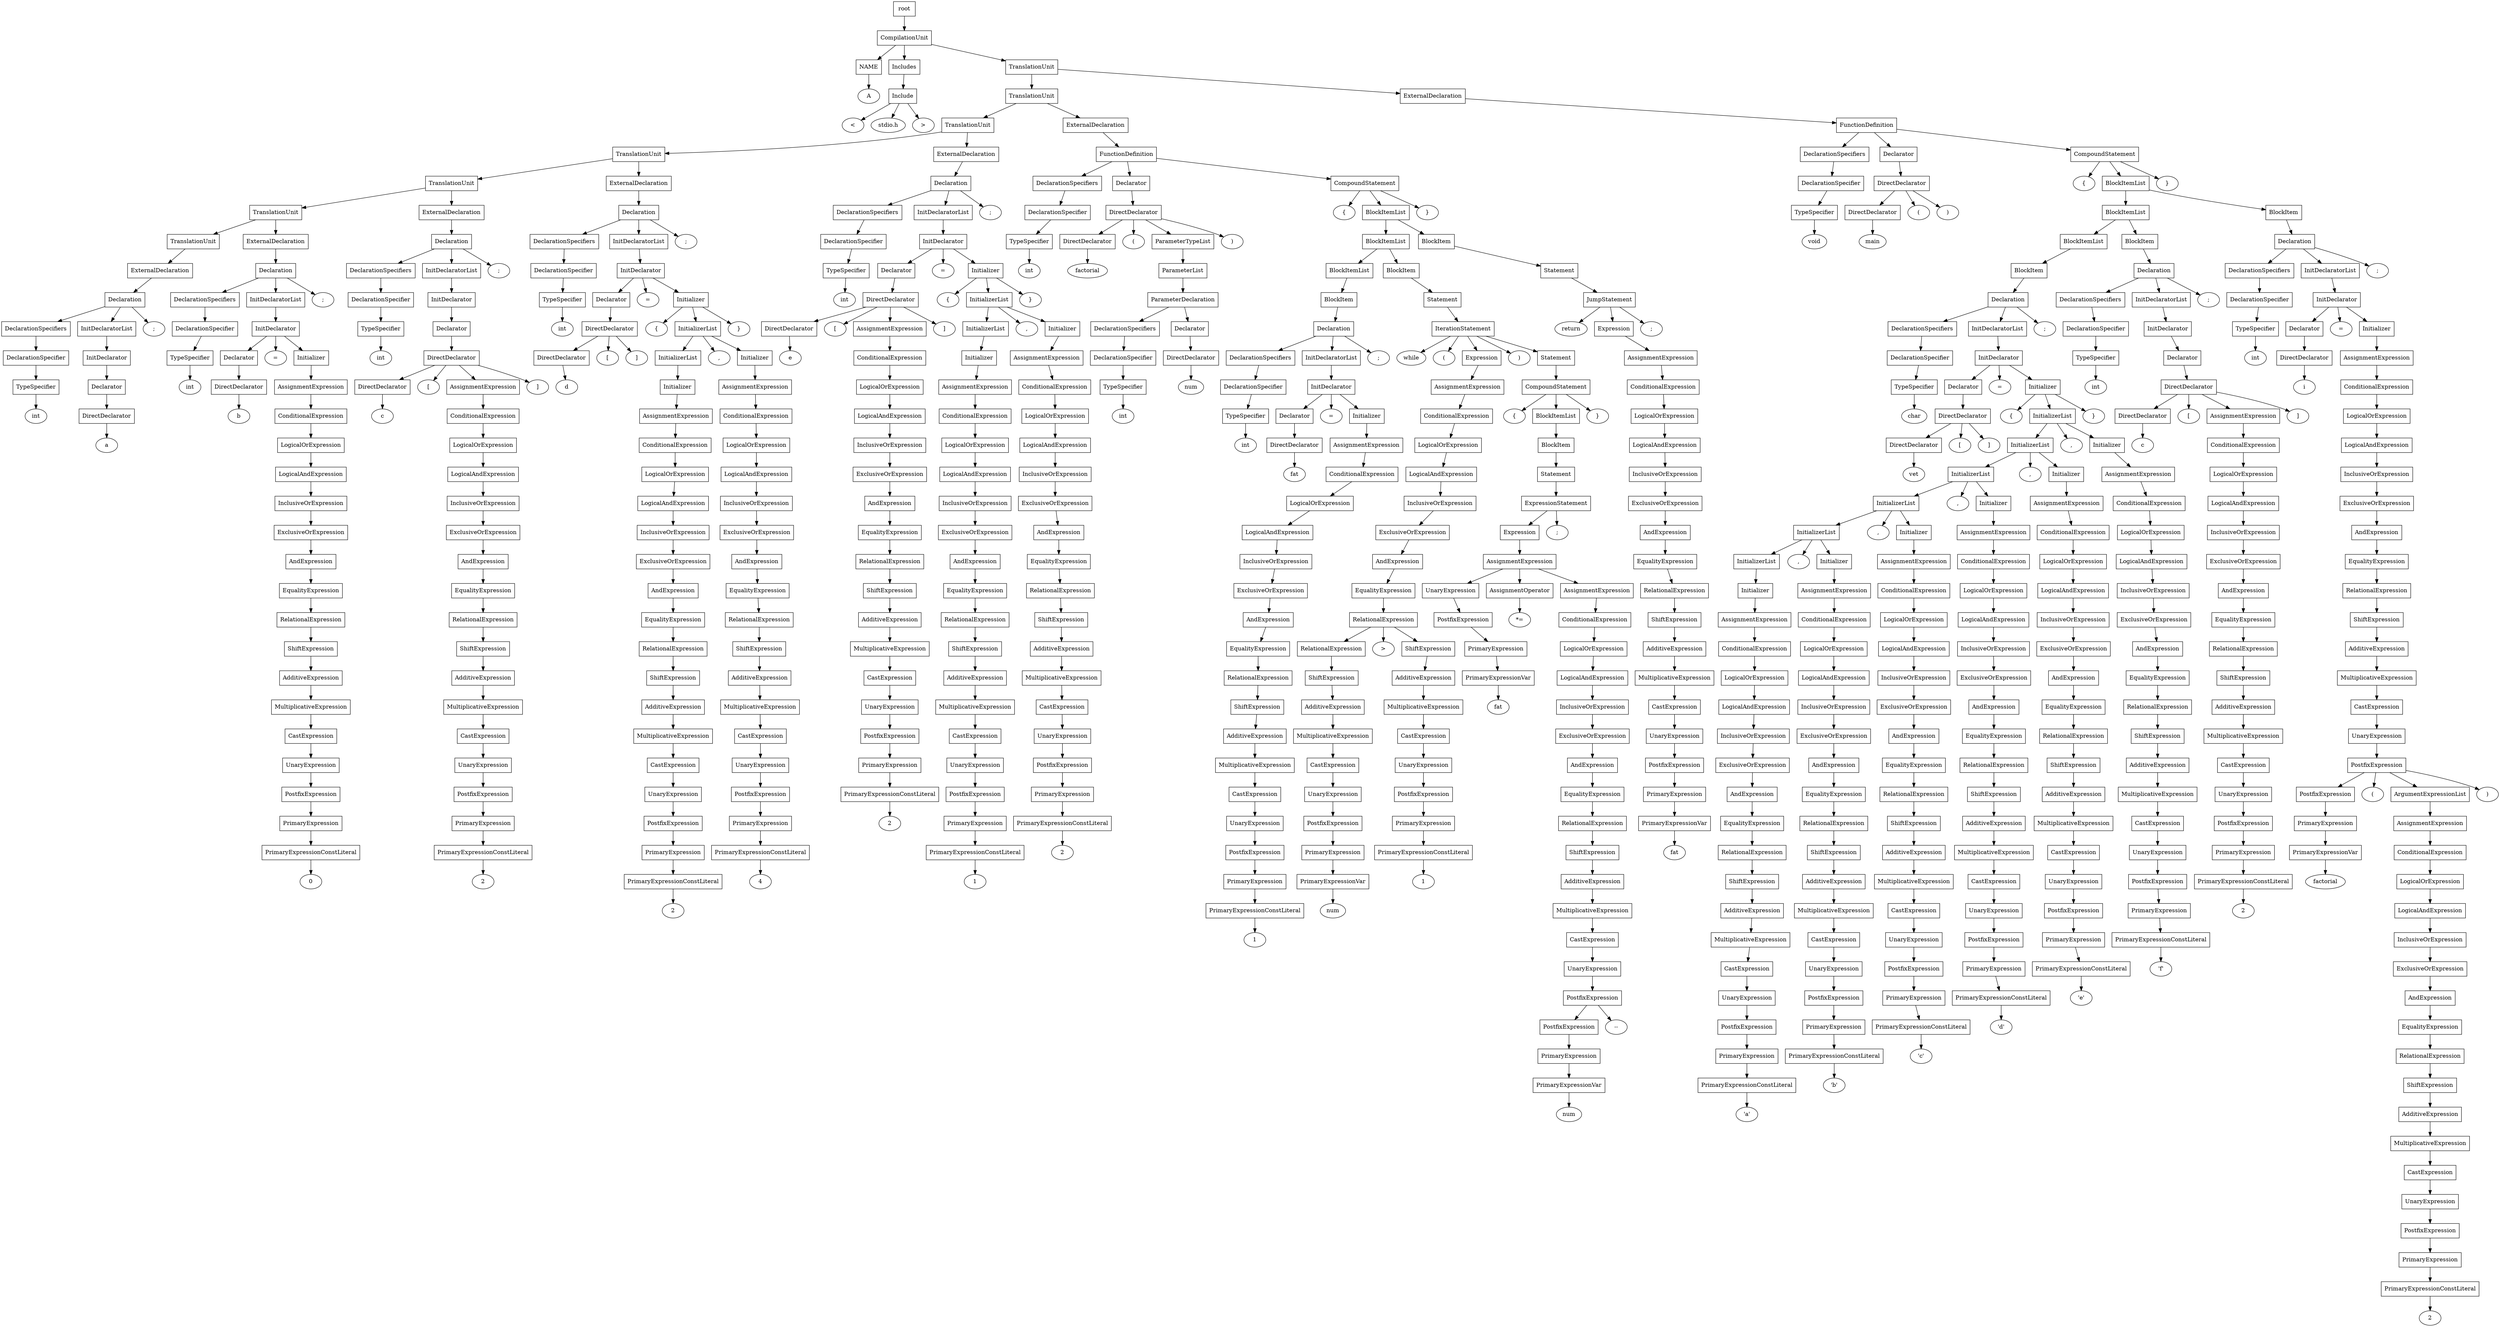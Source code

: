 digraph G {
	splines="TRUE";
	n_0 [label="root", shape="rectangle"]
	n_0 -> n_1
	n_1 [label="CompilationUnit", shape="rectangle"]
	n_1 -> n_2
	n_2 [label="NAME", shape="rectangle"]
	n_2 -> n_5
	n_5 [label="A", shape="ellipse"]
	n_1 -> n_3
	n_3 [label="Includes", shape="rectangle"]
	n_3 -> n_6
	n_6 [label="Include", shape="rectangle"]
	n_6 -> n_9
	n_9 [label="<", shape="ellipse"]
	n_6 -> n_10
	n_10 [label="stdio.h", shape="ellipse"]
	n_6 -> n_11
	n_11 [label=">", shape="ellipse"]
	n_1 -> n_4
	n_4 [label="TranslationUnit", shape="rectangle"]
	n_4 -> n_7
	n_7 [label="TranslationUnit", shape="rectangle"]
	n_7 -> n_12
	n_12 [label="TranslationUnit", shape="rectangle"]
	n_12 -> n_15
	n_15 [label="TranslationUnit", shape="rectangle"]
	n_15 -> n_21
	n_21 [label="TranslationUnit", shape="rectangle"]
	n_21 -> n_32
	n_32 [label="TranslationUnit", shape="rectangle"]
	n_32 -> n_49
	n_49 [label="TranslationUnit", shape="rectangle"]
	n_49 -> n_69
	n_69 [label="ExternalDeclaration", shape="rectangle"]
	n_69 -> n_91
	n_91 [label="Declaration", shape="rectangle"]
	n_91 -> n_116
	n_116 [label="DeclarationSpecifiers", shape="rectangle"]
	n_116 -> n_151
	n_151 [label="DeclarationSpecifier", shape="rectangle"]
	n_151 -> n_187
	n_187 [label="TypeSpecifier", shape="rectangle"]
	n_187 -> n_217
	n_217 [label="int", shape="ellipse"]
	n_91 -> n_117
	n_117 [label="InitDeclaratorList", shape="rectangle"]
	n_117 -> n_152
	n_152 [label="InitDeclarator", shape="rectangle"]
	n_152 -> n_188
	n_188 [label="Declarator", shape="rectangle"]
	n_188 -> n_218
	n_218 [label="DirectDeclarator", shape="rectangle"]
	n_218 -> n_248
	n_248 [label="a", shape="ellipse"]
	n_91 -> n_118
	n_118 [label=";", shape="ellipse"]
	n_32 -> n_50
	n_50 [label="ExternalDeclaration", shape="rectangle"]
	n_50 -> n_70
	n_70 [label="Declaration", shape="rectangle"]
	n_70 -> n_92
	n_92 [label="DeclarationSpecifiers", shape="rectangle"]
	n_92 -> n_119
	n_119 [label="DeclarationSpecifier", shape="rectangle"]
	n_119 -> n_153
	n_153 [label="TypeSpecifier", shape="rectangle"]
	n_153 -> n_189
	n_189 [label="int", shape="ellipse"]
	n_70 -> n_93
	n_93 [label="InitDeclaratorList", shape="rectangle"]
	n_93 -> n_120
	n_120 [label="InitDeclarator", shape="rectangle"]
	n_120 -> n_154
	n_154 [label="Declarator", shape="rectangle"]
	n_154 -> n_190
	n_190 [label="DirectDeclarator", shape="rectangle"]
	n_190 -> n_219
	n_219 [label="b", shape="ellipse"]
	n_120 -> n_155
	n_155 [label="=", shape="ellipse"]
	n_120 -> n_156
	n_156 [label="Initializer", shape="rectangle"]
	n_156 -> n_191
	n_191 [label="AssignmentExpression", shape="rectangle"]
	n_191 -> n_220
	n_220 [label="ConditionalExpression", shape="rectangle"]
	n_220 -> n_249
	n_249 [label="LogicalOrExpression", shape="rectangle"]
	n_249 -> n_271
	n_271 [label="LogicalAndExpression", shape="rectangle"]
	n_271 -> n_290
	n_290 [label="InclusiveOrExpression", shape="rectangle"]
	n_290 -> n_308
	n_308 [label="ExclusiveOrExpression", shape="rectangle"]
	n_308 -> n_328
	n_328 [label="AndExpression", shape="rectangle"]
	n_328 -> n_348
	n_348 [label="EqualityExpression", shape="rectangle"]
	n_348 -> n_369
	n_369 [label="RelationalExpression", shape="rectangle"]
	n_369 -> n_390
	n_390 [label="ShiftExpression", shape="rectangle"]
	n_390 -> n_412
	n_412 [label="AdditiveExpression", shape="rectangle"]
	n_412 -> n_433
	n_433 [label="MultiplicativeExpression", shape="rectangle"]
	n_433 -> n_454
	n_454 [label="CastExpression", shape="rectangle"]
	n_454 -> n_474
	n_474 [label="UnaryExpression", shape="rectangle"]
	n_474 -> n_494
	n_494 [label="PostfixExpression", shape="rectangle"]
	n_494 -> n_517
	n_517 [label="PrimaryExpression", shape="rectangle"]
	n_517 -> n_538
	n_538 [label="PrimaryExpressionConstLiteral", shape="rectangle"]
	n_538 -> n_558
	n_558 [label="0", shape="ellipse"]
	n_70 -> n_94
	n_94 [label=";", shape="ellipse"]
	n_21 -> n_33
	n_33 [label="ExternalDeclaration", shape="rectangle"]
	n_33 -> n_51
	n_51 [label="Declaration", shape="rectangle"]
	n_51 -> n_71
	n_71 [label="DeclarationSpecifiers", shape="rectangle"]
	n_71 -> n_95
	n_95 [label="DeclarationSpecifier", shape="rectangle"]
	n_95 -> n_121
	n_121 [label="TypeSpecifier", shape="rectangle"]
	n_121 -> n_157
	n_157 [label="int", shape="ellipse"]
	n_51 -> n_72
	n_72 [label="InitDeclaratorList", shape="rectangle"]
	n_72 -> n_96
	n_96 [label="InitDeclarator", shape="rectangle"]
	n_96 -> n_122
	n_122 [label="Declarator", shape="rectangle"]
	n_122 -> n_158
	n_158 [label="DirectDeclarator", shape="rectangle"]
	n_158 -> n_192
	n_192 [label="DirectDeclarator", shape="rectangle"]
	n_192 -> n_221
	n_221 [label="c", shape="ellipse"]
	n_158 -> n_193
	n_193 [label="[", shape="ellipse"]
	n_158 -> n_194
	n_194 [label="AssignmentExpression", shape="rectangle"]
	n_194 -> n_222
	n_222 [label="ConditionalExpression", shape="rectangle"]
	n_222 -> n_250
	n_250 [label="LogicalOrExpression", shape="rectangle"]
	n_250 -> n_272
	n_272 [label="LogicalAndExpression", shape="rectangle"]
	n_272 -> n_291
	n_291 [label="InclusiveOrExpression", shape="rectangle"]
	n_291 -> n_309
	n_309 [label="ExclusiveOrExpression", shape="rectangle"]
	n_309 -> n_329
	n_329 [label="AndExpression", shape="rectangle"]
	n_329 -> n_349
	n_349 [label="EqualityExpression", shape="rectangle"]
	n_349 -> n_370
	n_370 [label="RelationalExpression", shape="rectangle"]
	n_370 -> n_391
	n_391 [label="ShiftExpression", shape="rectangle"]
	n_391 -> n_413
	n_413 [label="AdditiveExpression", shape="rectangle"]
	n_413 -> n_434
	n_434 [label="MultiplicativeExpression", shape="rectangle"]
	n_434 -> n_455
	n_455 [label="CastExpression", shape="rectangle"]
	n_455 -> n_475
	n_475 [label="UnaryExpression", shape="rectangle"]
	n_475 -> n_495
	n_495 [label="PostfixExpression", shape="rectangle"]
	n_495 -> n_518
	n_518 [label="PrimaryExpression", shape="rectangle"]
	n_518 -> n_539
	n_539 [label="PrimaryExpressionConstLiteral", shape="rectangle"]
	n_539 -> n_559
	n_559 [label="2", shape="ellipse"]
	n_158 -> n_195
	n_195 [label="]", shape="ellipse"]
	n_51 -> n_73
	n_73 [label=";", shape="ellipse"]
	n_15 -> n_22
	n_22 [label="ExternalDeclaration", shape="rectangle"]
	n_22 -> n_34
	n_34 [label="Declaration", shape="rectangle"]
	n_34 -> n_52
	n_52 [label="DeclarationSpecifiers", shape="rectangle"]
	n_52 -> n_74
	n_74 [label="DeclarationSpecifier", shape="rectangle"]
	n_74 -> n_97
	n_97 [label="TypeSpecifier", shape="rectangle"]
	n_97 -> n_123
	n_123 [label="int", shape="ellipse"]
	n_34 -> n_53
	n_53 [label="InitDeclaratorList", shape="rectangle"]
	n_53 -> n_75
	n_75 [label="InitDeclarator", shape="rectangle"]
	n_75 -> n_98
	n_98 [label="Declarator", shape="rectangle"]
	n_98 -> n_124
	n_124 [label="DirectDeclarator", shape="rectangle"]
	n_124 -> n_159
	n_159 [label="DirectDeclarator", shape="rectangle"]
	n_159 -> n_196
	n_196 [label="d", shape="ellipse"]
	n_124 -> n_160
	n_160 [label="[", shape="ellipse"]
	n_124 -> n_161
	n_161 [label="]", shape="ellipse"]
	n_75 -> n_99
	n_99 [label="=", shape="ellipse"]
	n_75 -> n_100
	n_100 [label="Initializer", shape="rectangle"]
	n_100 -> n_125
	n_125 [label="{", shape="ellipse"]
	n_100 -> n_126
	n_126 [label="InitializerList", shape="rectangle"]
	n_126 -> n_162
	n_162 [label="InitializerList", shape="rectangle"]
	n_162 -> n_197
	n_197 [label="Initializer", shape="rectangle"]
	n_197 -> n_223
	n_223 [label="AssignmentExpression", shape="rectangle"]
	n_223 -> n_251
	n_251 [label="ConditionalExpression", shape="rectangle"]
	n_251 -> n_273
	n_273 [label="LogicalOrExpression", shape="rectangle"]
	n_273 -> n_292
	n_292 [label="LogicalAndExpression", shape="rectangle"]
	n_292 -> n_310
	n_310 [label="InclusiveOrExpression", shape="rectangle"]
	n_310 -> n_330
	n_330 [label="ExclusiveOrExpression", shape="rectangle"]
	n_330 -> n_350
	n_350 [label="AndExpression", shape="rectangle"]
	n_350 -> n_371
	n_371 [label="EqualityExpression", shape="rectangle"]
	n_371 -> n_392
	n_392 [label="RelationalExpression", shape="rectangle"]
	n_392 -> n_414
	n_414 [label="ShiftExpression", shape="rectangle"]
	n_414 -> n_435
	n_435 [label="AdditiveExpression", shape="rectangle"]
	n_435 -> n_456
	n_456 [label="MultiplicativeExpression", shape="rectangle"]
	n_456 -> n_476
	n_476 [label="CastExpression", shape="rectangle"]
	n_476 -> n_496
	n_496 [label="UnaryExpression", shape="rectangle"]
	n_496 -> n_519
	n_519 [label="PostfixExpression", shape="rectangle"]
	n_519 -> n_540
	n_540 [label="PrimaryExpression", shape="rectangle"]
	n_540 -> n_560
	n_560 [label="PrimaryExpressionConstLiteral", shape="rectangle"]
	n_560 -> n_576
	n_576 [label="2", shape="ellipse"]
	n_126 -> n_163
	n_163 [label=",", shape="ellipse"]
	n_126 -> n_164
	n_164 [label="Initializer", shape="rectangle"]
	n_164 -> n_198
	n_198 [label="AssignmentExpression", shape="rectangle"]
	n_198 -> n_224
	n_224 [label="ConditionalExpression", shape="rectangle"]
	n_224 -> n_252
	n_252 [label="LogicalOrExpression", shape="rectangle"]
	n_252 -> n_274
	n_274 [label="LogicalAndExpression", shape="rectangle"]
	n_274 -> n_293
	n_293 [label="InclusiveOrExpression", shape="rectangle"]
	n_293 -> n_311
	n_311 [label="ExclusiveOrExpression", shape="rectangle"]
	n_311 -> n_331
	n_331 [label="AndExpression", shape="rectangle"]
	n_331 -> n_351
	n_351 [label="EqualityExpression", shape="rectangle"]
	n_351 -> n_372
	n_372 [label="RelationalExpression", shape="rectangle"]
	n_372 -> n_393
	n_393 [label="ShiftExpression", shape="rectangle"]
	n_393 -> n_415
	n_415 [label="AdditiveExpression", shape="rectangle"]
	n_415 -> n_436
	n_436 [label="MultiplicativeExpression", shape="rectangle"]
	n_436 -> n_457
	n_457 [label="CastExpression", shape="rectangle"]
	n_457 -> n_477
	n_477 [label="UnaryExpression", shape="rectangle"]
	n_477 -> n_497
	n_497 [label="PostfixExpression", shape="rectangle"]
	n_497 -> n_520
	n_520 [label="PrimaryExpression", shape="rectangle"]
	n_520 -> n_541
	n_541 [label="PrimaryExpressionConstLiteral", shape="rectangle"]
	n_541 -> n_561
	n_561 [label="4", shape="ellipse"]
	n_100 -> n_127
	n_127 [label="}", shape="ellipse"]
	n_34 -> n_54
	n_54 [label=";", shape="ellipse"]
	n_12 -> n_16
	n_16 [label="ExternalDeclaration", shape="rectangle"]
	n_16 -> n_23
	n_23 [label="Declaration", shape="rectangle"]
	n_23 -> n_35
	n_35 [label="DeclarationSpecifiers", shape="rectangle"]
	n_35 -> n_55
	n_55 [label="DeclarationSpecifier", shape="rectangle"]
	n_55 -> n_76
	n_76 [label="TypeSpecifier", shape="rectangle"]
	n_76 -> n_101
	n_101 [label="int", shape="ellipse"]
	n_23 -> n_36
	n_36 [label="InitDeclaratorList", shape="rectangle"]
	n_36 -> n_56
	n_56 [label="InitDeclarator", shape="rectangle"]
	n_56 -> n_77
	n_77 [label="Declarator", shape="rectangle"]
	n_77 -> n_102
	n_102 [label="DirectDeclarator", shape="rectangle"]
	n_102 -> n_128
	n_128 [label="DirectDeclarator", shape="rectangle"]
	n_128 -> n_165
	n_165 [label="e", shape="ellipse"]
	n_102 -> n_129
	n_129 [label="[", shape="ellipse"]
	n_102 -> n_130
	n_130 [label="AssignmentExpression", shape="rectangle"]
	n_130 -> n_166
	n_166 [label="ConditionalExpression", shape="rectangle"]
	n_166 -> n_199
	n_199 [label="LogicalOrExpression", shape="rectangle"]
	n_199 -> n_225
	n_225 [label="LogicalAndExpression", shape="rectangle"]
	n_225 -> n_253
	n_253 [label="InclusiveOrExpression", shape="rectangle"]
	n_253 -> n_275
	n_275 [label="ExclusiveOrExpression", shape="rectangle"]
	n_275 -> n_294
	n_294 [label="AndExpression", shape="rectangle"]
	n_294 -> n_312
	n_312 [label="EqualityExpression", shape="rectangle"]
	n_312 -> n_332
	n_332 [label="RelationalExpression", shape="rectangle"]
	n_332 -> n_352
	n_352 [label="ShiftExpression", shape="rectangle"]
	n_352 -> n_373
	n_373 [label="AdditiveExpression", shape="rectangle"]
	n_373 -> n_394
	n_394 [label="MultiplicativeExpression", shape="rectangle"]
	n_394 -> n_416
	n_416 [label="CastExpression", shape="rectangle"]
	n_416 -> n_437
	n_437 [label="UnaryExpression", shape="rectangle"]
	n_437 -> n_458
	n_458 [label="PostfixExpression", shape="rectangle"]
	n_458 -> n_478
	n_478 [label="PrimaryExpression", shape="rectangle"]
	n_478 -> n_498
	n_498 [label="PrimaryExpressionConstLiteral", shape="rectangle"]
	n_498 -> n_521
	n_521 [label="2", shape="ellipse"]
	n_102 -> n_131
	n_131 [label="]", shape="ellipse"]
	n_56 -> n_78
	n_78 [label="=", shape="ellipse"]
	n_56 -> n_79
	n_79 [label="Initializer", shape="rectangle"]
	n_79 -> n_103
	n_103 [label="{", shape="ellipse"]
	n_79 -> n_104
	n_104 [label="InitializerList", shape="rectangle"]
	n_104 -> n_132
	n_132 [label="InitializerList", shape="rectangle"]
	n_132 -> n_167
	n_167 [label="Initializer", shape="rectangle"]
	n_167 -> n_200
	n_200 [label="AssignmentExpression", shape="rectangle"]
	n_200 -> n_226
	n_226 [label="ConditionalExpression", shape="rectangle"]
	n_226 -> n_254
	n_254 [label="LogicalOrExpression", shape="rectangle"]
	n_254 -> n_276
	n_276 [label="LogicalAndExpression", shape="rectangle"]
	n_276 -> n_295
	n_295 [label="InclusiveOrExpression", shape="rectangle"]
	n_295 -> n_313
	n_313 [label="ExclusiveOrExpression", shape="rectangle"]
	n_313 -> n_333
	n_333 [label="AndExpression", shape="rectangle"]
	n_333 -> n_353
	n_353 [label="EqualityExpression", shape="rectangle"]
	n_353 -> n_374
	n_374 [label="RelationalExpression", shape="rectangle"]
	n_374 -> n_395
	n_395 [label="ShiftExpression", shape="rectangle"]
	n_395 -> n_417
	n_417 [label="AdditiveExpression", shape="rectangle"]
	n_417 -> n_438
	n_438 [label="MultiplicativeExpression", shape="rectangle"]
	n_438 -> n_459
	n_459 [label="CastExpression", shape="rectangle"]
	n_459 -> n_479
	n_479 [label="UnaryExpression", shape="rectangle"]
	n_479 -> n_499
	n_499 [label="PostfixExpression", shape="rectangle"]
	n_499 -> n_522
	n_522 [label="PrimaryExpression", shape="rectangle"]
	n_522 -> n_542
	n_542 [label="PrimaryExpressionConstLiteral", shape="rectangle"]
	n_542 -> n_562
	n_562 [label="1", shape="ellipse"]
	n_104 -> n_133
	n_133 [label=",", shape="ellipse"]
	n_104 -> n_134
	n_134 [label="Initializer", shape="rectangle"]
	n_134 -> n_168
	n_168 [label="AssignmentExpression", shape="rectangle"]
	n_168 -> n_201
	n_201 [label="ConditionalExpression", shape="rectangle"]
	n_201 -> n_227
	n_227 [label="LogicalOrExpression", shape="rectangle"]
	n_227 -> n_255
	n_255 [label="LogicalAndExpression", shape="rectangle"]
	n_255 -> n_277
	n_277 [label="InclusiveOrExpression", shape="rectangle"]
	n_277 -> n_296
	n_296 [label="ExclusiveOrExpression", shape="rectangle"]
	n_296 -> n_314
	n_314 [label="AndExpression", shape="rectangle"]
	n_314 -> n_334
	n_334 [label="EqualityExpression", shape="rectangle"]
	n_334 -> n_354
	n_354 [label="RelationalExpression", shape="rectangle"]
	n_354 -> n_375
	n_375 [label="ShiftExpression", shape="rectangle"]
	n_375 -> n_396
	n_396 [label="AdditiveExpression", shape="rectangle"]
	n_396 -> n_418
	n_418 [label="MultiplicativeExpression", shape="rectangle"]
	n_418 -> n_439
	n_439 [label="CastExpression", shape="rectangle"]
	n_439 -> n_460
	n_460 [label="UnaryExpression", shape="rectangle"]
	n_460 -> n_480
	n_480 [label="PostfixExpression", shape="rectangle"]
	n_480 -> n_500
	n_500 [label="PrimaryExpression", shape="rectangle"]
	n_500 -> n_523
	n_523 [label="PrimaryExpressionConstLiteral", shape="rectangle"]
	n_523 -> n_543
	n_543 [label="2", shape="ellipse"]
	n_79 -> n_105
	n_105 [label="}", shape="ellipse"]
	n_23 -> n_37
	n_37 [label=";", shape="ellipse"]
	n_7 -> n_13
	n_13 [label="ExternalDeclaration", shape="rectangle"]
	n_13 -> n_17
	n_17 [label="FunctionDefinition", shape="rectangle"]
	n_17 -> n_24
	n_24 [label="DeclarationSpecifiers", shape="rectangle"]
	n_24 -> n_38
	n_38 [label="DeclarationSpecifier", shape="rectangle"]
	n_38 -> n_57
	n_57 [label="TypeSpecifier", shape="rectangle"]
	n_57 -> n_80
	n_80 [label="int", shape="ellipse"]
	n_17 -> n_25
	n_25 [label="Declarator", shape="rectangle"]
	n_25 -> n_39
	n_39 [label="DirectDeclarator", shape="rectangle"]
	n_39 -> n_58
	n_58 [label="DirectDeclarator", shape="rectangle"]
	n_58 -> n_81
	n_81 [label="factorial", shape="ellipse"]
	n_39 -> n_59
	n_59 [label="(", shape="ellipse"]
	n_39 -> n_60
	n_60 [label="ParameterTypeList", shape="rectangle"]
	n_60 -> n_82
	n_82 [label="ParameterList", shape="rectangle"]
	n_82 -> n_106
	n_106 [label="ParameterDeclaration", shape="rectangle"]
	n_106 -> n_135
	n_135 [label="DeclarationSpecifiers", shape="rectangle"]
	n_135 -> n_169
	n_169 [label="DeclarationSpecifier", shape="rectangle"]
	n_169 -> n_202
	n_202 [label="TypeSpecifier", shape="rectangle"]
	n_202 -> n_228
	n_228 [label="int", shape="ellipse"]
	n_106 -> n_136
	n_136 [label="Declarator", shape="rectangle"]
	n_136 -> n_170
	n_170 [label="DirectDeclarator", shape="rectangle"]
	n_170 -> n_203
	n_203 [label="num", shape="ellipse"]
	n_39 -> n_61
	n_61 [label=")", shape="ellipse"]
	n_17 -> n_26
	n_26 [label="CompoundStatement", shape="rectangle"]
	n_26 -> n_40
	n_40 [label="{", shape="ellipse"]
	n_26 -> n_41
	n_41 [label="BlockItemList", shape="rectangle"]
	n_41 -> n_62
	n_62 [label="BlockItemList", shape="rectangle"]
	n_62 -> n_83
	n_83 [label="BlockItemList", shape="rectangle"]
	n_83 -> n_107
	n_107 [label="BlockItem", shape="rectangle"]
	n_107 -> n_137
	n_137 [label="Declaration", shape="rectangle"]
	n_137 -> n_171
	n_171 [label="DeclarationSpecifiers", shape="rectangle"]
	n_171 -> n_204
	n_204 [label="DeclarationSpecifier", shape="rectangle"]
	n_204 -> n_229
	n_229 [label="TypeSpecifier", shape="rectangle"]
	n_229 -> n_256
	n_256 [label="int", shape="ellipse"]
	n_137 -> n_172
	n_172 [label="InitDeclaratorList", shape="rectangle"]
	n_172 -> n_205
	n_205 [label="InitDeclarator", shape="rectangle"]
	n_205 -> n_230
	n_230 [label="Declarator", shape="rectangle"]
	n_230 -> n_257
	n_257 [label="DirectDeclarator", shape="rectangle"]
	n_257 -> n_278
	n_278 [label="fat", shape="ellipse"]
	n_205 -> n_231
	n_231 [label="=", shape="ellipse"]
	n_205 -> n_232
	n_232 [label="Initializer", shape="rectangle"]
	n_232 -> n_258
	n_258 [label="AssignmentExpression", shape="rectangle"]
	n_258 -> n_279
	n_279 [label="ConditionalExpression", shape="rectangle"]
	n_279 -> n_297
	n_297 [label="LogicalOrExpression", shape="rectangle"]
	n_297 -> n_315
	n_315 [label="LogicalAndExpression", shape="rectangle"]
	n_315 -> n_335
	n_335 [label="InclusiveOrExpression", shape="rectangle"]
	n_335 -> n_355
	n_355 [label="ExclusiveOrExpression", shape="rectangle"]
	n_355 -> n_376
	n_376 [label="AndExpression", shape="rectangle"]
	n_376 -> n_397
	n_397 [label="EqualityExpression", shape="rectangle"]
	n_397 -> n_419
	n_419 [label="RelationalExpression", shape="rectangle"]
	n_419 -> n_440
	n_440 [label="ShiftExpression", shape="rectangle"]
	n_440 -> n_461
	n_461 [label="AdditiveExpression", shape="rectangle"]
	n_461 -> n_481
	n_481 [label="MultiplicativeExpression", shape="rectangle"]
	n_481 -> n_501
	n_501 [label="CastExpression", shape="rectangle"]
	n_501 -> n_524
	n_524 [label="UnaryExpression", shape="rectangle"]
	n_524 -> n_544
	n_544 [label="PostfixExpression", shape="rectangle"]
	n_544 -> n_563
	n_563 [label="PrimaryExpression", shape="rectangle"]
	n_563 -> n_577
	n_577 [label="PrimaryExpressionConstLiteral", shape="rectangle"]
	n_577 -> n_588
	n_588 [label="1", shape="ellipse"]
	n_137 -> n_173
	n_173 [label=";", shape="ellipse"]
	n_62 -> n_84
	n_84 [label="BlockItem", shape="rectangle"]
	n_84 -> n_108
	n_108 [label="Statement", shape="rectangle"]
	n_108 -> n_138
	n_138 [label="IterationStatement", shape="rectangle"]
	n_138 -> n_174
	n_174 [label="while", shape="ellipse"]
	n_138 -> n_175
	n_175 [label="(", shape="ellipse"]
	n_138 -> n_176
	n_176 [label="Expression", shape="rectangle"]
	n_176 -> n_206
	n_206 [label="AssignmentExpression", shape="rectangle"]
	n_206 -> n_233
	n_233 [label="ConditionalExpression", shape="rectangle"]
	n_233 -> n_259
	n_259 [label="LogicalOrExpression", shape="rectangle"]
	n_259 -> n_280
	n_280 [label="LogicalAndExpression", shape="rectangle"]
	n_280 -> n_298
	n_298 [label="InclusiveOrExpression", shape="rectangle"]
	n_298 -> n_316
	n_316 [label="ExclusiveOrExpression", shape="rectangle"]
	n_316 -> n_336
	n_336 [label="AndExpression", shape="rectangle"]
	n_336 -> n_356
	n_356 [label="EqualityExpression", shape="rectangle"]
	n_356 -> n_377
	n_377 [label="RelationalExpression", shape="rectangle"]
	n_377 -> n_398
	n_398 [label="RelationalExpression", shape="rectangle"]
	n_398 -> n_420
	n_420 [label="ShiftExpression", shape="rectangle"]
	n_420 -> n_441
	n_441 [label="AdditiveExpression", shape="rectangle"]
	n_441 -> n_462
	n_462 [label="MultiplicativeExpression", shape="rectangle"]
	n_462 -> n_482
	n_482 [label="CastExpression", shape="rectangle"]
	n_482 -> n_502
	n_502 [label="UnaryExpression", shape="rectangle"]
	n_502 -> n_525
	n_525 [label="PostfixExpression", shape="rectangle"]
	n_525 -> n_545
	n_545 [label="PrimaryExpression", shape="rectangle"]
	n_545 -> n_564
	n_564 [label="PrimaryExpressionVar", shape="rectangle"]
	n_564 -> n_578
	n_578 [label="num", shape="ellipse"]
	n_377 -> n_399
	n_399 [label=">", shape="ellipse"]
	n_377 -> n_400
	n_400 [label="ShiftExpression", shape="rectangle"]
	n_400 -> n_421
	n_421 [label="AdditiveExpression", shape="rectangle"]
	n_421 -> n_442
	n_442 [label="MultiplicativeExpression", shape="rectangle"]
	n_442 -> n_463
	n_463 [label="CastExpression", shape="rectangle"]
	n_463 -> n_483
	n_483 [label="UnaryExpression", shape="rectangle"]
	n_483 -> n_503
	n_503 [label="PostfixExpression", shape="rectangle"]
	n_503 -> n_526
	n_526 [label="PrimaryExpression", shape="rectangle"]
	n_526 -> n_546
	n_546 [label="PrimaryExpressionConstLiteral", shape="rectangle"]
	n_546 -> n_565
	n_565 [label="1", shape="ellipse"]
	n_138 -> n_177
	n_177 [label=")", shape="ellipse"]
	n_138 -> n_178
	n_178 [label="Statement", shape="rectangle"]
	n_178 -> n_207
	n_207 [label="CompoundStatement", shape="rectangle"]
	n_207 -> n_234
	n_234 [label="{", shape="ellipse"]
	n_207 -> n_235
	n_235 [label="BlockItemList", shape="rectangle"]
	n_235 -> n_260
	n_260 [label="BlockItem", shape="rectangle"]
	n_260 -> n_281
	n_281 [label="Statement", shape="rectangle"]
	n_281 -> n_299
	n_299 [label="ExpressionStatement", shape="rectangle"]
	n_299 -> n_317
	n_317 [label="Expression", shape="rectangle"]
	n_317 -> n_337
	n_337 [label="AssignmentExpression", shape="rectangle"]
	n_337 -> n_357
	n_357 [label="UnaryExpression", shape="rectangle"]
	n_357 -> n_378
	n_378 [label="PostfixExpression", shape="rectangle"]
	n_378 -> n_401
	n_401 [label="PrimaryExpression", shape="rectangle"]
	n_401 -> n_422
	n_422 [label="PrimaryExpressionVar", shape="rectangle"]
	n_422 -> n_443
	n_443 [label="fat", shape="ellipse"]
	n_337 -> n_358
	n_358 [label="AssignmentOperator", shape="rectangle"]
	n_358 -> n_379
	n_379 [label="*=", shape="ellipse"]
	n_337 -> n_359
	n_359 [label="AssignmentExpression", shape="rectangle"]
	n_359 -> n_380
	n_380 [label="ConditionalExpression", shape="rectangle"]
	n_380 -> n_402
	n_402 [label="LogicalOrExpression", shape="rectangle"]
	n_402 -> n_423
	n_423 [label="LogicalAndExpression", shape="rectangle"]
	n_423 -> n_444
	n_444 [label="InclusiveOrExpression", shape="rectangle"]
	n_444 -> n_464
	n_464 [label="ExclusiveOrExpression", shape="rectangle"]
	n_464 -> n_484
	n_484 [label="AndExpression", shape="rectangle"]
	n_484 -> n_504
	n_504 [label="EqualityExpression", shape="rectangle"]
	n_504 -> n_527
	n_527 [label="RelationalExpression", shape="rectangle"]
	n_527 -> n_547
	n_547 [label="ShiftExpression", shape="rectangle"]
	n_547 -> n_566
	n_566 [label="AdditiveExpression", shape="rectangle"]
	n_566 -> n_579
	n_579 [label="MultiplicativeExpression", shape="rectangle"]
	n_579 -> n_589
	n_589 [label="CastExpression", shape="rectangle"]
	n_589 -> n_597
	n_597 [label="UnaryExpression", shape="rectangle"]
	n_597 -> n_605
	n_605 [label="PostfixExpression", shape="rectangle"]
	n_605 -> n_612
	n_612 [label="PostfixExpression", shape="rectangle"]
	n_612 -> n_619
	n_619 [label="PrimaryExpression", shape="rectangle"]
	n_619 -> n_624
	n_624 [label="PrimaryExpressionVar", shape="rectangle"]
	n_624 -> n_628
	n_628 [label="num", shape="ellipse"]
	n_605 -> n_613
	n_613 [label="--", shape="ellipse"]
	n_299 -> n_318
	n_318 [label=";", shape="ellipse"]
	n_207 -> n_236
	n_236 [label="}", shape="ellipse"]
	n_41 -> n_63
	n_63 [label="BlockItem", shape="rectangle"]
	n_63 -> n_85
	n_85 [label="Statement", shape="rectangle"]
	n_85 -> n_109
	n_109 [label="JumpStatement", shape="rectangle"]
	n_109 -> n_139
	n_139 [label="return", shape="ellipse"]
	n_109 -> n_140
	n_140 [label="Expression", shape="rectangle"]
	n_140 -> n_179
	n_179 [label="AssignmentExpression", shape="rectangle"]
	n_179 -> n_208
	n_208 [label="ConditionalExpression", shape="rectangle"]
	n_208 -> n_237
	n_237 [label="LogicalOrExpression", shape="rectangle"]
	n_237 -> n_261
	n_261 [label="LogicalAndExpression", shape="rectangle"]
	n_261 -> n_282
	n_282 [label="InclusiveOrExpression", shape="rectangle"]
	n_282 -> n_300
	n_300 [label="ExclusiveOrExpression", shape="rectangle"]
	n_300 -> n_319
	n_319 [label="AndExpression", shape="rectangle"]
	n_319 -> n_338
	n_338 [label="EqualityExpression", shape="rectangle"]
	n_338 -> n_360
	n_360 [label="RelationalExpression", shape="rectangle"]
	n_360 -> n_381
	n_381 [label="ShiftExpression", shape="rectangle"]
	n_381 -> n_403
	n_403 [label="AdditiveExpression", shape="rectangle"]
	n_403 -> n_424
	n_424 [label="MultiplicativeExpression", shape="rectangle"]
	n_424 -> n_445
	n_445 [label="CastExpression", shape="rectangle"]
	n_445 -> n_465
	n_465 [label="UnaryExpression", shape="rectangle"]
	n_465 -> n_485
	n_485 [label="PostfixExpression", shape="rectangle"]
	n_485 -> n_505
	n_505 [label="PrimaryExpression", shape="rectangle"]
	n_505 -> n_528
	n_528 [label="PrimaryExpressionVar", shape="rectangle"]
	n_528 -> n_548
	n_548 [label="fat", shape="ellipse"]
	n_109 -> n_141
	n_141 [label=";", shape="ellipse"]
	n_26 -> n_42
	n_42 [label="}", shape="ellipse"]
	n_4 -> n_8
	n_8 [label="ExternalDeclaration", shape="rectangle"]
	n_8 -> n_14
	n_14 [label="FunctionDefinition", shape="rectangle"]
	n_14 -> n_18
	n_18 [label="DeclarationSpecifiers", shape="rectangle"]
	n_18 -> n_27
	n_27 [label="DeclarationSpecifier", shape="rectangle"]
	n_27 -> n_43
	n_43 [label="TypeSpecifier", shape="rectangle"]
	n_43 -> n_64
	n_64 [label="void", shape="ellipse"]
	n_14 -> n_19
	n_19 [label="Declarator", shape="rectangle"]
	n_19 -> n_28
	n_28 [label="DirectDeclarator", shape="rectangle"]
	n_28 -> n_44
	n_44 [label="DirectDeclarator", shape="rectangle"]
	n_44 -> n_65
	n_65 [label="main", shape="ellipse"]
	n_28 -> n_45
	n_45 [label="(", shape="ellipse"]
	n_28 -> n_46
	n_46 [label=")", shape="ellipse"]
	n_14 -> n_20
	n_20 [label="CompoundStatement", shape="rectangle"]
	n_20 -> n_29
	n_29 [label="{", shape="ellipse"]
	n_20 -> n_30
	n_30 [label="BlockItemList", shape="rectangle"]
	n_30 -> n_47
	n_47 [label="BlockItemList", shape="rectangle"]
	n_47 -> n_66
	n_66 [label="BlockItemList", shape="rectangle"]
	n_66 -> n_86
	n_86 [label="BlockItem", shape="rectangle"]
	n_86 -> n_110
	n_110 [label="Declaration", shape="rectangle"]
	n_110 -> n_142
	n_142 [label="DeclarationSpecifiers", shape="rectangle"]
	n_142 -> n_180
	n_180 [label="DeclarationSpecifier", shape="rectangle"]
	n_180 -> n_209
	n_209 [label="TypeSpecifier", shape="rectangle"]
	n_209 -> n_238
	n_238 [label="char", shape="ellipse"]
	n_110 -> n_143
	n_143 [label="InitDeclaratorList", shape="rectangle"]
	n_143 -> n_181
	n_181 [label="InitDeclarator", shape="rectangle"]
	n_181 -> n_210
	n_210 [label="Declarator", shape="rectangle"]
	n_210 -> n_239
	n_239 [label="DirectDeclarator", shape="rectangle"]
	n_239 -> n_262
	n_262 [label="DirectDeclarator", shape="rectangle"]
	n_262 -> n_283
	n_283 [label="vet", shape="ellipse"]
	n_239 -> n_263
	n_263 [label="[", shape="ellipse"]
	n_239 -> n_264
	n_264 [label="]", shape="ellipse"]
	n_181 -> n_211
	n_211 [label="=", shape="ellipse"]
	n_181 -> n_212
	n_212 [label="Initializer", shape="rectangle"]
	n_212 -> n_240
	n_240 [label="{", shape="ellipse"]
	n_212 -> n_241
	n_241 [label="InitializerList", shape="rectangle"]
	n_241 -> n_265
	n_265 [label="InitializerList", shape="rectangle"]
	n_265 -> n_284
	n_284 [label="InitializerList", shape="rectangle"]
	n_284 -> n_301
	n_301 [label="InitializerList", shape="rectangle"]
	n_301 -> n_320
	n_320 [label="InitializerList", shape="rectangle"]
	n_320 -> n_339
	n_339 [label="InitializerList", shape="rectangle"]
	n_339 -> n_361
	n_361 [label="Initializer", shape="rectangle"]
	n_361 -> n_382
	n_382 [label="AssignmentExpression", shape="rectangle"]
	n_382 -> n_404
	n_404 [label="ConditionalExpression", shape="rectangle"]
	n_404 -> n_425
	n_425 [label="LogicalOrExpression", shape="rectangle"]
	n_425 -> n_446
	n_446 [label="LogicalAndExpression", shape="rectangle"]
	n_446 -> n_466
	n_466 [label="InclusiveOrExpression", shape="rectangle"]
	n_466 -> n_486
	n_486 [label="ExclusiveOrExpression", shape="rectangle"]
	n_486 -> n_506
	n_506 [label="AndExpression", shape="rectangle"]
	n_506 -> n_529
	n_529 [label="EqualityExpression", shape="rectangle"]
	n_529 -> n_549
	n_549 [label="RelationalExpression", shape="rectangle"]
	n_549 -> n_567
	n_567 [label="ShiftExpression", shape="rectangle"]
	n_567 -> n_580
	n_580 [label="AdditiveExpression", shape="rectangle"]
	n_580 -> n_590
	n_590 [label="MultiplicativeExpression", shape="rectangle"]
	n_590 -> n_598
	n_598 [label="CastExpression", shape="rectangle"]
	n_598 -> n_606
	n_606 [label="UnaryExpression", shape="rectangle"]
	n_606 -> n_614
	n_614 [label="PostfixExpression", shape="rectangle"]
	n_614 -> n_620
	n_620 [label="PrimaryExpression", shape="rectangle"]
	n_620 -> n_625
	n_625 [label="PrimaryExpressionConstLiteral", shape="rectangle"]
	n_625 -> n_629
	n_629 [label="'a'", shape="ellipse"]
	n_320 -> n_340
	n_340 [label=",", shape="ellipse"]
	n_320 -> n_341
	n_341 [label="Initializer", shape="rectangle"]
	n_341 -> n_362
	n_362 [label="AssignmentExpression", shape="rectangle"]
	n_362 -> n_383
	n_383 [label="ConditionalExpression", shape="rectangle"]
	n_383 -> n_405
	n_405 [label="LogicalOrExpression", shape="rectangle"]
	n_405 -> n_426
	n_426 [label="LogicalAndExpression", shape="rectangle"]
	n_426 -> n_447
	n_447 [label="InclusiveOrExpression", shape="rectangle"]
	n_447 -> n_467
	n_467 [label="ExclusiveOrExpression", shape="rectangle"]
	n_467 -> n_487
	n_487 [label="AndExpression", shape="rectangle"]
	n_487 -> n_507
	n_507 [label="EqualityExpression", shape="rectangle"]
	n_507 -> n_530
	n_530 [label="RelationalExpression", shape="rectangle"]
	n_530 -> n_550
	n_550 [label="ShiftExpression", shape="rectangle"]
	n_550 -> n_568
	n_568 [label="AdditiveExpression", shape="rectangle"]
	n_568 -> n_581
	n_581 [label="MultiplicativeExpression", shape="rectangle"]
	n_581 -> n_591
	n_591 [label="CastExpression", shape="rectangle"]
	n_591 -> n_599
	n_599 [label="UnaryExpression", shape="rectangle"]
	n_599 -> n_607
	n_607 [label="PostfixExpression", shape="rectangle"]
	n_607 -> n_615
	n_615 [label="PrimaryExpression", shape="rectangle"]
	n_615 -> n_621
	n_621 [label="PrimaryExpressionConstLiteral", shape="rectangle"]
	n_621 -> n_626
	n_626 [label="'b'", shape="ellipse"]
	n_301 -> n_321
	n_321 [label=",", shape="ellipse"]
	n_301 -> n_322
	n_322 [label="Initializer", shape="rectangle"]
	n_322 -> n_342
	n_342 [label="AssignmentExpression", shape="rectangle"]
	n_342 -> n_363
	n_363 [label="ConditionalExpression", shape="rectangle"]
	n_363 -> n_384
	n_384 [label="LogicalOrExpression", shape="rectangle"]
	n_384 -> n_406
	n_406 [label="LogicalAndExpression", shape="rectangle"]
	n_406 -> n_427
	n_427 [label="InclusiveOrExpression", shape="rectangle"]
	n_427 -> n_448
	n_448 [label="ExclusiveOrExpression", shape="rectangle"]
	n_448 -> n_468
	n_468 [label="AndExpression", shape="rectangle"]
	n_468 -> n_488
	n_488 [label="EqualityExpression", shape="rectangle"]
	n_488 -> n_508
	n_508 [label="RelationalExpression", shape="rectangle"]
	n_508 -> n_531
	n_531 [label="ShiftExpression", shape="rectangle"]
	n_531 -> n_551
	n_551 [label="AdditiveExpression", shape="rectangle"]
	n_551 -> n_569
	n_569 [label="MultiplicativeExpression", shape="rectangle"]
	n_569 -> n_582
	n_582 [label="CastExpression", shape="rectangle"]
	n_582 -> n_592
	n_592 [label="UnaryExpression", shape="rectangle"]
	n_592 -> n_600
	n_600 [label="PostfixExpression", shape="rectangle"]
	n_600 -> n_608
	n_608 [label="PrimaryExpression", shape="rectangle"]
	n_608 -> n_616
	n_616 [label="PrimaryExpressionConstLiteral", shape="rectangle"]
	n_616 -> n_622
	n_622 [label="'c'", shape="ellipse"]
	n_284 -> n_302
	n_302 [label=",", shape="ellipse"]
	n_284 -> n_303
	n_303 [label="Initializer", shape="rectangle"]
	n_303 -> n_323
	n_323 [label="AssignmentExpression", shape="rectangle"]
	n_323 -> n_343
	n_343 [label="ConditionalExpression", shape="rectangle"]
	n_343 -> n_364
	n_364 [label="LogicalOrExpression", shape="rectangle"]
	n_364 -> n_385
	n_385 [label="LogicalAndExpression", shape="rectangle"]
	n_385 -> n_407
	n_407 [label="InclusiveOrExpression", shape="rectangle"]
	n_407 -> n_428
	n_428 [label="ExclusiveOrExpression", shape="rectangle"]
	n_428 -> n_449
	n_449 [label="AndExpression", shape="rectangle"]
	n_449 -> n_469
	n_469 [label="EqualityExpression", shape="rectangle"]
	n_469 -> n_489
	n_489 [label="RelationalExpression", shape="rectangle"]
	n_489 -> n_509
	n_509 [label="ShiftExpression", shape="rectangle"]
	n_509 -> n_532
	n_532 [label="AdditiveExpression", shape="rectangle"]
	n_532 -> n_552
	n_552 [label="MultiplicativeExpression", shape="rectangle"]
	n_552 -> n_570
	n_570 [label="CastExpression", shape="rectangle"]
	n_570 -> n_583
	n_583 [label="UnaryExpression", shape="rectangle"]
	n_583 -> n_593
	n_593 [label="PostfixExpression", shape="rectangle"]
	n_593 -> n_601
	n_601 [label="PrimaryExpression", shape="rectangle"]
	n_601 -> n_609
	n_609 [label="PrimaryExpressionConstLiteral", shape="rectangle"]
	n_609 -> n_617
	n_617 [label="'d'", shape="ellipse"]
	n_265 -> n_285
	n_285 [label=",", shape="ellipse"]
	n_265 -> n_286
	n_286 [label="Initializer", shape="rectangle"]
	n_286 -> n_304
	n_304 [label="AssignmentExpression", shape="rectangle"]
	n_304 -> n_324
	n_324 [label="ConditionalExpression", shape="rectangle"]
	n_324 -> n_344
	n_344 [label="LogicalOrExpression", shape="rectangle"]
	n_344 -> n_365
	n_365 [label="LogicalAndExpression", shape="rectangle"]
	n_365 -> n_386
	n_386 [label="InclusiveOrExpression", shape="rectangle"]
	n_386 -> n_408
	n_408 [label="ExclusiveOrExpression", shape="rectangle"]
	n_408 -> n_429
	n_429 [label="AndExpression", shape="rectangle"]
	n_429 -> n_450
	n_450 [label="EqualityExpression", shape="rectangle"]
	n_450 -> n_470
	n_470 [label="RelationalExpression", shape="rectangle"]
	n_470 -> n_490
	n_490 [label="ShiftExpression", shape="rectangle"]
	n_490 -> n_510
	n_510 [label="AdditiveExpression", shape="rectangle"]
	n_510 -> n_533
	n_533 [label="MultiplicativeExpression", shape="rectangle"]
	n_533 -> n_553
	n_553 [label="CastExpression", shape="rectangle"]
	n_553 -> n_571
	n_571 [label="UnaryExpression", shape="rectangle"]
	n_571 -> n_584
	n_584 [label="PostfixExpression", shape="rectangle"]
	n_584 -> n_594
	n_594 [label="PrimaryExpression", shape="rectangle"]
	n_594 -> n_602
	n_602 [label="PrimaryExpressionConstLiteral", shape="rectangle"]
	n_602 -> n_610
	n_610 [label="'e'", shape="ellipse"]
	n_241 -> n_266
	n_266 [label=",", shape="ellipse"]
	n_241 -> n_267
	n_267 [label="Initializer", shape="rectangle"]
	n_267 -> n_287
	n_287 [label="AssignmentExpression", shape="rectangle"]
	n_287 -> n_305
	n_305 [label="ConditionalExpression", shape="rectangle"]
	n_305 -> n_325
	n_325 [label="LogicalOrExpression", shape="rectangle"]
	n_325 -> n_345
	n_345 [label="LogicalAndExpression", shape="rectangle"]
	n_345 -> n_366
	n_366 [label="InclusiveOrExpression", shape="rectangle"]
	n_366 -> n_387
	n_387 [label="ExclusiveOrExpression", shape="rectangle"]
	n_387 -> n_409
	n_409 [label="AndExpression", shape="rectangle"]
	n_409 -> n_430
	n_430 [label="EqualityExpression", shape="rectangle"]
	n_430 -> n_451
	n_451 [label="RelationalExpression", shape="rectangle"]
	n_451 -> n_471
	n_471 [label="ShiftExpression", shape="rectangle"]
	n_471 -> n_491
	n_491 [label="AdditiveExpression", shape="rectangle"]
	n_491 -> n_511
	n_511 [label="MultiplicativeExpression", shape="rectangle"]
	n_511 -> n_534
	n_534 [label="CastExpression", shape="rectangle"]
	n_534 -> n_554
	n_554 [label="UnaryExpression", shape="rectangle"]
	n_554 -> n_572
	n_572 [label="PostfixExpression", shape="rectangle"]
	n_572 -> n_585
	n_585 [label="PrimaryExpression", shape="rectangle"]
	n_585 -> n_595
	n_595 [label="PrimaryExpressionConstLiteral", shape="rectangle"]
	n_595 -> n_603
	n_603 [label="'f'", shape="ellipse"]
	n_212 -> n_242
	n_242 [label="}", shape="ellipse"]
	n_110 -> n_144
	n_144 [label=";", shape="ellipse"]
	n_47 -> n_67
	n_67 [label="BlockItem", shape="rectangle"]
	n_67 -> n_87
	n_87 [label="Declaration", shape="rectangle"]
	n_87 -> n_111
	n_111 [label="DeclarationSpecifiers", shape="rectangle"]
	n_111 -> n_145
	n_145 [label="DeclarationSpecifier", shape="rectangle"]
	n_145 -> n_182
	n_182 [label="TypeSpecifier", shape="rectangle"]
	n_182 -> n_213
	n_213 [label="int", shape="ellipse"]
	n_87 -> n_112
	n_112 [label="InitDeclaratorList", shape="rectangle"]
	n_112 -> n_146
	n_146 [label="InitDeclarator", shape="rectangle"]
	n_146 -> n_183
	n_183 [label="Declarator", shape="rectangle"]
	n_183 -> n_214
	n_214 [label="DirectDeclarator", shape="rectangle"]
	n_214 -> n_243
	n_243 [label="DirectDeclarator", shape="rectangle"]
	n_243 -> n_268
	n_268 [label="c", shape="ellipse"]
	n_214 -> n_244
	n_244 [label="[", shape="ellipse"]
	n_214 -> n_245
	n_245 [label="AssignmentExpression", shape="rectangle"]
	n_245 -> n_269
	n_269 [label="ConditionalExpression", shape="rectangle"]
	n_269 -> n_288
	n_288 [label="LogicalOrExpression", shape="rectangle"]
	n_288 -> n_306
	n_306 [label="LogicalAndExpression", shape="rectangle"]
	n_306 -> n_326
	n_326 [label="InclusiveOrExpression", shape="rectangle"]
	n_326 -> n_346
	n_346 [label="ExclusiveOrExpression", shape="rectangle"]
	n_346 -> n_367
	n_367 [label="AndExpression", shape="rectangle"]
	n_367 -> n_388
	n_388 [label="EqualityExpression", shape="rectangle"]
	n_388 -> n_410
	n_410 [label="RelationalExpression", shape="rectangle"]
	n_410 -> n_431
	n_431 [label="ShiftExpression", shape="rectangle"]
	n_431 -> n_452
	n_452 [label="AdditiveExpression", shape="rectangle"]
	n_452 -> n_472
	n_472 [label="MultiplicativeExpression", shape="rectangle"]
	n_472 -> n_492
	n_492 [label="CastExpression", shape="rectangle"]
	n_492 -> n_512
	n_512 [label="UnaryExpression", shape="rectangle"]
	n_512 -> n_535
	n_535 [label="PostfixExpression", shape="rectangle"]
	n_535 -> n_555
	n_555 [label="PrimaryExpression", shape="rectangle"]
	n_555 -> n_573
	n_573 [label="PrimaryExpressionConstLiteral", shape="rectangle"]
	n_573 -> n_586
	n_586 [label="2", shape="ellipse"]
	n_214 -> n_246
	n_246 [label="]", shape="ellipse"]
	n_87 -> n_113
	n_113 [label=";", shape="ellipse"]
	n_30 -> n_48
	n_48 [label="BlockItem", shape="rectangle"]
	n_48 -> n_68
	n_68 [label="Declaration", shape="rectangle"]
	n_68 -> n_88
	n_88 [label="DeclarationSpecifiers", shape="rectangle"]
	n_88 -> n_114
	n_114 [label="DeclarationSpecifier", shape="rectangle"]
	n_114 -> n_147
	n_147 [label="TypeSpecifier", shape="rectangle"]
	n_147 -> n_184
	n_184 [label="int", shape="ellipse"]
	n_68 -> n_89
	n_89 [label="InitDeclaratorList", shape="rectangle"]
	n_89 -> n_115
	n_115 [label="InitDeclarator", shape="rectangle"]
	n_115 -> n_148
	n_148 [label="Declarator", shape="rectangle"]
	n_148 -> n_185
	n_185 [label="DirectDeclarator", shape="rectangle"]
	n_185 -> n_215
	n_215 [label="i", shape="ellipse"]
	n_115 -> n_149
	n_149 [label="=", shape="ellipse"]
	n_115 -> n_150
	n_150 [label="Initializer", shape="rectangle"]
	n_150 -> n_186
	n_186 [label="AssignmentExpression", shape="rectangle"]
	n_186 -> n_216
	n_216 [label="ConditionalExpression", shape="rectangle"]
	n_216 -> n_247
	n_247 [label="LogicalOrExpression", shape="rectangle"]
	n_247 -> n_270
	n_270 [label="LogicalAndExpression", shape="rectangle"]
	n_270 -> n_289
	n_289 [label="InclusiveOrExpression", shape="rectangle"]
	n_289 -> n_307
	n_307 [label="ExclusiveOrExpression", shape="rectangle"]
	n_307 -> n_327
	n_327 [label="AndExpression", shape="rectangle"]
	n_327 -> n_347
	n_347 [label="EqualityExpression", shape="rectangle"]
	n_347 -> n_368
	n_368 [label="RelationalExpression", shape="rectangle"]
	n_368 -> n_389
	n_389 [label="ShiftExpression", shape="rectangle"]
	n_389 -> n_411
	n_411 [label="AdditiveExpression", shape="rectangle"]
	n_411 -> n_432
	n_432 [label="MultiplicativeExpression", shape="rectangle"]
	n_432 -> n_453
	n_453 [label="CastExpression", shape="rectangle"]
	n_453 -> n_473
	n_473 [label="UnaryExpression", shape="rectangle"]
	n_473 -> n_493
	n_493 [label="PostfixExpression", shape="rectangle"]
	n_493 -> n_513
	n_513 [label="PostfixExpression", shape="rectangle"]
	n_513 -> n_536
	n_536 [label="PrimaryExpression", shape="rectangle"]
	n_536 -> n_556
	n_556 [label="PrimaryExpressionVar", shape="rectangle"]
	n_556 -> n_574
	n_574 [label="factorial", shape="ellipse"]
	n_493 -> n_514
	n_514 [label="(", shape="ellipse"]
	n_493 -> n_515
	n_515 [label="ArgumentExpressionList", shape="rectangle"]
	n_515 -> n_537
	n_537 [label="AssignmentExpression", shape="rectangle"]
	n_537 -> n_557
	n_557 [label="ConditionalExpression", shape="rectangle"]
	n_557 -> n_575
	n_575 [label="LogicalOrExpression", shape="rectangle"]
	n_575 -> n_587
	n_587 [label="LogicalAndExpression", shape="rectangle"]
	n_587 -> n_596
	n_596 [label="InclusiveOrExpression", shape="rectangle"]
	n_596 -> n_604
	n_604 [label="ExclusiveOrExpression", shape="rectangle"]
	n_604 -> n_611
	n_611 [label="AndExpression", shape="rectangle"]
	n_611 -> n_618
	n_618 [label="EqualityExpression", shape="rectangle"]
	n_618 -> n_623
	n_623 [label="RelationalExpression", shape="rectangle"]
	n_623 -> n_627
	n_627 [label="ShiftExpression", shape="rectangle"]
	n_627 -> n_630
	n_630 [label="AdditiveExpression", shape="rectangle"]
	n_630 -> n_631
	n_631 [label="MultiplicativeExpression", shape="rectangle"]
	n_631 -> n_632
	n_632 [label="CastExpression", shape="rectangle"]
	n_632 -> n_633
	n_633 [label="UnaryExpression", shape="rectangle"]
	n_633 -> n_634
	n_634 [label="PostfixExpression", shape="rectangle"]
	n_634 -> n_635
	n_635 [label="PrimaryExpression", shape="rectangle"]
	n_635 -> n_636
	n_636 [label="PrimaryExpressionConstLiteral", shape="rectangle"]
	n_636 -> n_637
	n_637 [label="2", shape="ellipse"]
	n_493 -> n_516
	n_516 [label=")", shape="ellipse"]
	n_68 -> n_90
	n_90 [label=";", shape="ellipse"]
	n_20 -> n_31
	n_31 [label="}", shape="ellipse"]
}